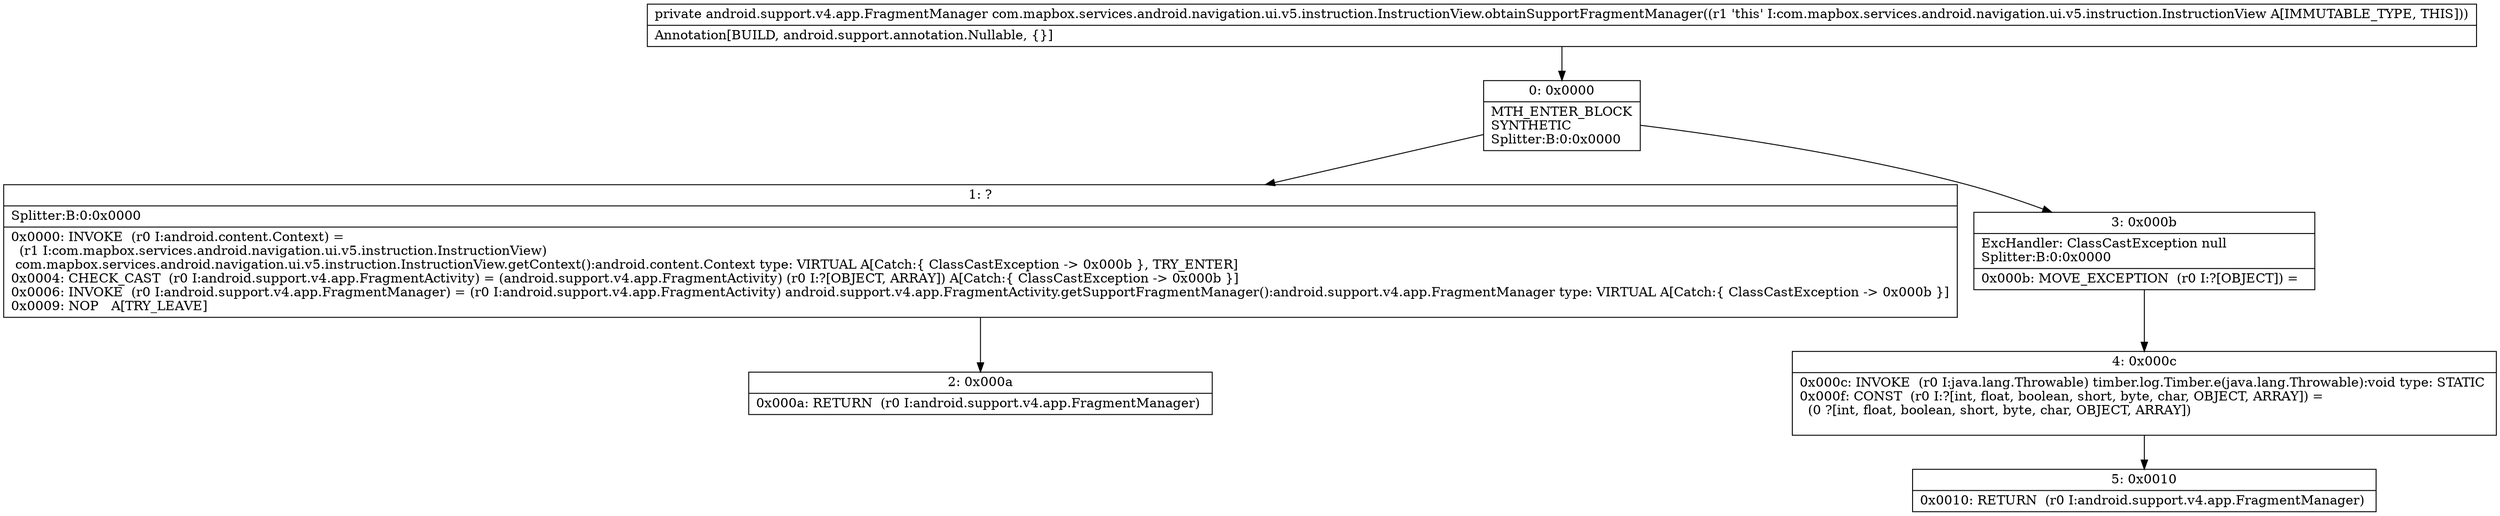 digraph "CFG forcom.mapbox.services.android.navigation.ui.v5.instruction.InstructionView.obtainSupportFragmentManager()Landroid\/support\/v4\/app\/FragmentManager;" {
Node_0 [shape=record,label="{0\:\ 0x0000|MTH_ENTER_BLOCK\lSYNTHETIC\lSplitter:B:0:0x0000\l}"];
Node_1 [shape=record,label="{1\:\ ?|Splitter:B:0:0x0000\l|0x0000: INVOKE  (r0 I:android.content.Context) = \l  (r1 I:com.mapbox.services.android.navigation.ui.v5.instruction.InstructionView)\l com.mapbox.services.android.navigation.ui.v5.instruction.InstructionView.getContext():android.content.Context type: VIRTUAL A[Catch:\{ ClassCastException \-\> 0x000b \}, TRY_ENTER]\l0x0004: CHECK_CAST  (r0 I:android.support.v4.app.FragmentActivity) = (android.support.v4.app.FragmentActivity) (r0 I:?[OBJECT, ARRAY]) A[Catch:\{ ClassCastException \-\> 0x000b \}]\l0x0006: INVOKE  (r0 I:android.support.v4.app.FragmentManager) = (r0 I:android.support.v4.app.FragmentActivity) android.support.v4.app.FragmentActivity.getSupportFragmentManager():android.support.v4.app.FragmentManager type: VIRTUAL A[Catch:\{ ClassCastException \-\> 0x000b \}]\l0x0009: NOP   A[TRY_LEAVE]\l}"];
Node_2 [shape=record,label="{2\:\ 0x000a|0x000a: RETURN  (r0 I:android.support.v4.app.FragmentManager) \l}"];
Node_3 [shape=record,label="{3\:\ 0x000b|ExcHandler: ClassCastException null\lSplitter:B:0:0x0000\l|0x000b: MOVE_EXCEPTION  (r0 I:?[OBJECT]) =  \l}"];
Node_4 [shape=record,label="{4\:\ 0x000c|0x000c: INVOKE  (r0 I:java.lang.Throwable) timber.log.Timber.e(java.lang.Throwable):void type: STATIC \l0x000f: CONST  (r0 I:?[int, float, boolean, short, byte, char, OBJECT, ARRAY]) = \l  (0 ?[int, float, boolean, short, byte, char, OBJECT, ARRAY])\l \l}"];
Node_5 [shape=record,label="{5\:\ 0x0010|0x0010: RETURN  (r0 I:android.support.v4.app.FragmentManager) \l}"];
MethodNode[shape=record,label="{private android.support.v4.app.FragmentManager com.mapbox.services.android.navigation.ui.v5.instruction.InstructionView.obtainSupportFragmentManager((r1 'this' I:com.mapbox.services.android.navigation.ui.v5.instruction.InstructionView A[IMMUTABLE_TYPE, THIS]))  | Annotation[BUILD, android.support.annotation.Nullable, \{\}]\l}"];
MethodNode -> Node_0;
Node_0 -> Node_1;
Node_0 -> Node_3;
Node_1 -> Node_2;
Node_3 -> Node_4;
Node_4 -> Node_5;
}

